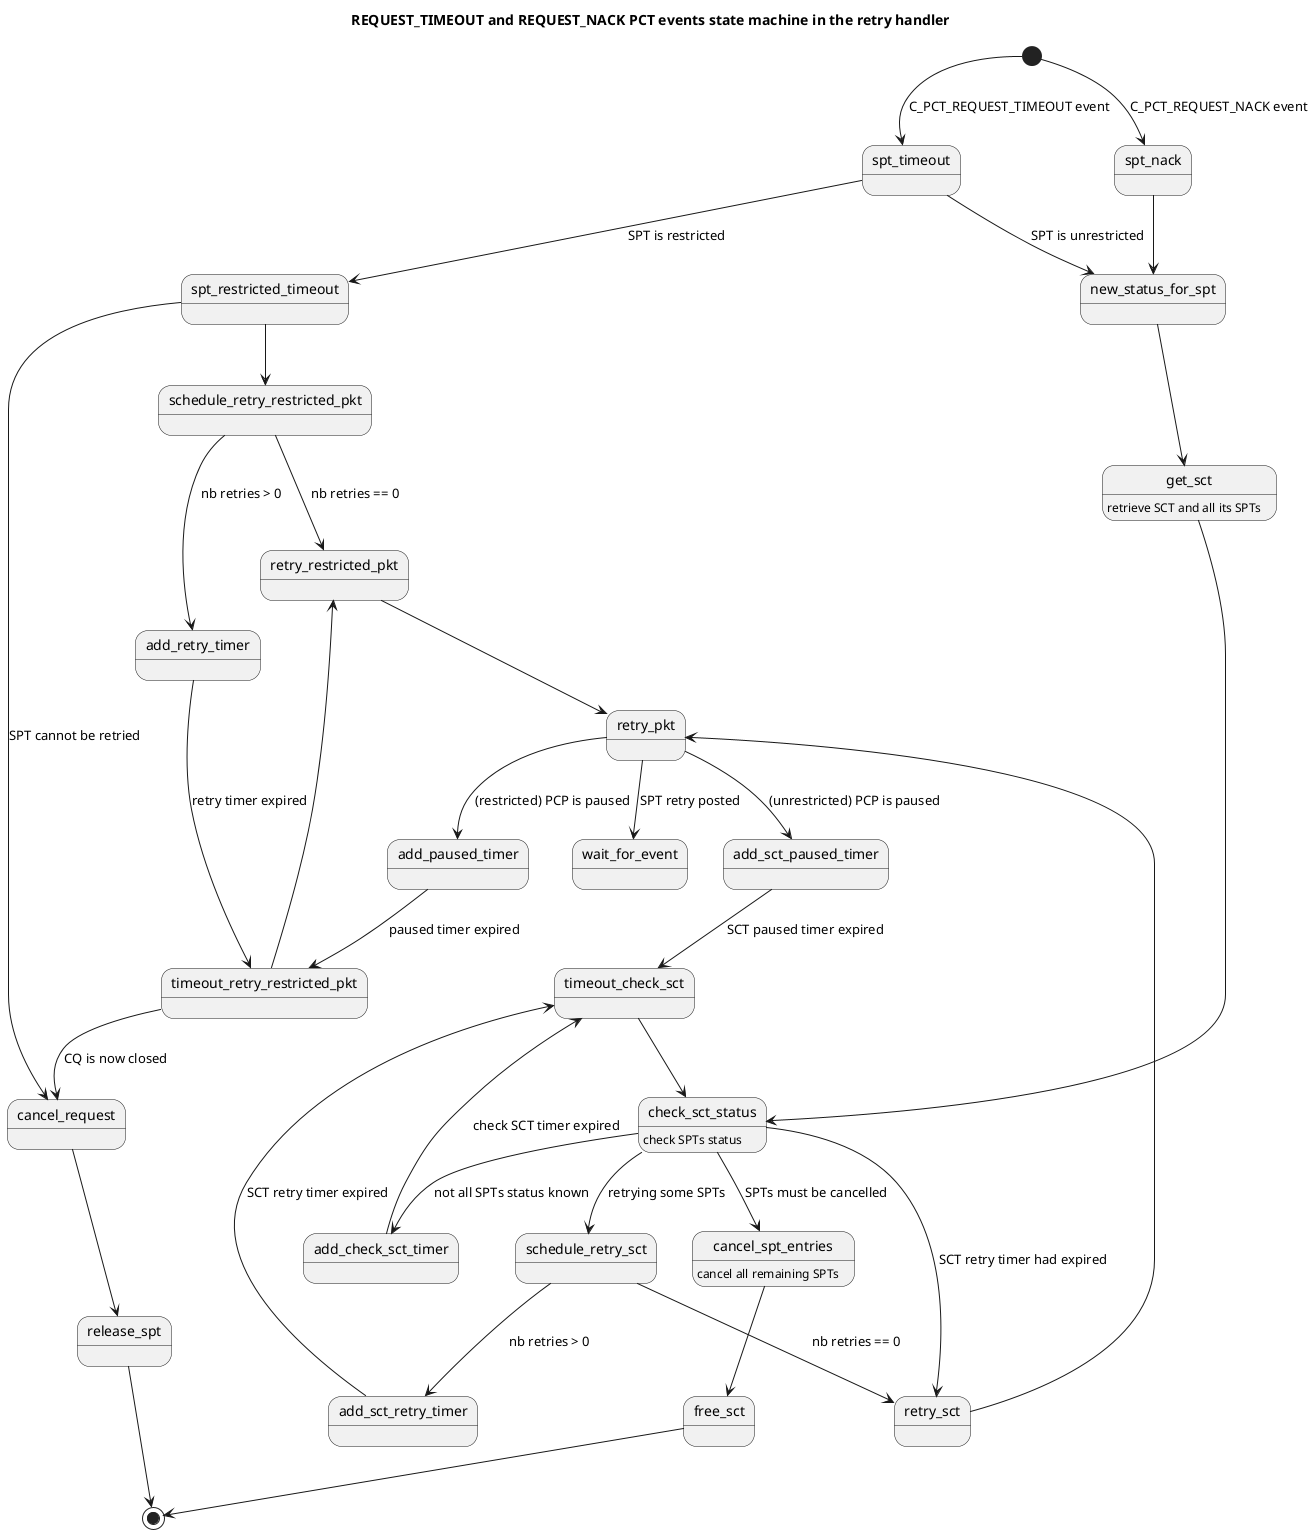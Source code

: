 @startuml

title REQUEST_TIMEOUT and REQUEST_NACK PCT events state machine in the retry handler

[*] --> spt_timeout : C_PCT_REQUEST_TIMEOUT event
[*] --> spt_nack : C_PCT_REQUEST_NACK event

spt_timeout --> spt_restricted_timeout : SPT is restricted
spt_timeout --> new_status_for_spt : SPT is unrestricted

spt_nack --> new_status_for_spt

spt_restricted_timeout --> cancel_request : SPT cannot be retried
spt_restricted_timeout --> schedule_retry_restricted_pkt

new_status_for_spt --> get_sct

get_sct --> check_sct_status
get_sct : retrieve SCT and all its SPTs

check_sct_status : check SPTs status
check_sct_status --> add_check_sct_timer : not all SPTs status known
check_sct_status --> cancel_spt_entries : SPTs must be cancelled
check_sct_status --> schedule_retry_sct : retrying some SPTs
check_sct_status --> retry_sct : SCT retry timer had expired

cancel_spt_entries : cancel all remaining SPTs
cancel_spt_entries --> free_sct

add_check_sct_timer --> timeout_check_sct : check SCT timer expired
timeout_check_sct --> check_sct_status

schedule_retry_sct --> retry_sct : nb retries == 0
schedule_retry_sct --> add_sct_retry_timer : nb retries > 0

retry_sct --> retry_pkt

add_sct_retry_timer --> timeout_check_sct : SCT retry timer expired

add_sct_paused_timer --> timeout_check_sct : SCT paused timer expired

schedule_retry_restricted_pkt --> retry_restricted_pkt : nb retries == 0
schedule_retry_restricted_pkt --> add_retry_timer :  nb retries > 0

add_retry_timer --> timeout_retry_restricted_pkt : retry timer expired

timeout_retry_restricted_pkt --> cancel_request : CQ is now closed
timeout_retry_restricted_pkt --> retry_restricted_pkt

retry_restricted_pkt --> retry_pkt

retry_pkt --> wait_for_event : SPT retry posted
retry_pkt --> add_paused_timer : (restricted) PCP is paused
retry_pkt --> add_sct_paused_timer : (unrestricted) PCP is paused

add_paused_timer --> timeout_retry_restricted_pkt : paused timer expired

cancel_request --> release_spt

release_spt --> [*]

free_sct --> [*]

@enduml
